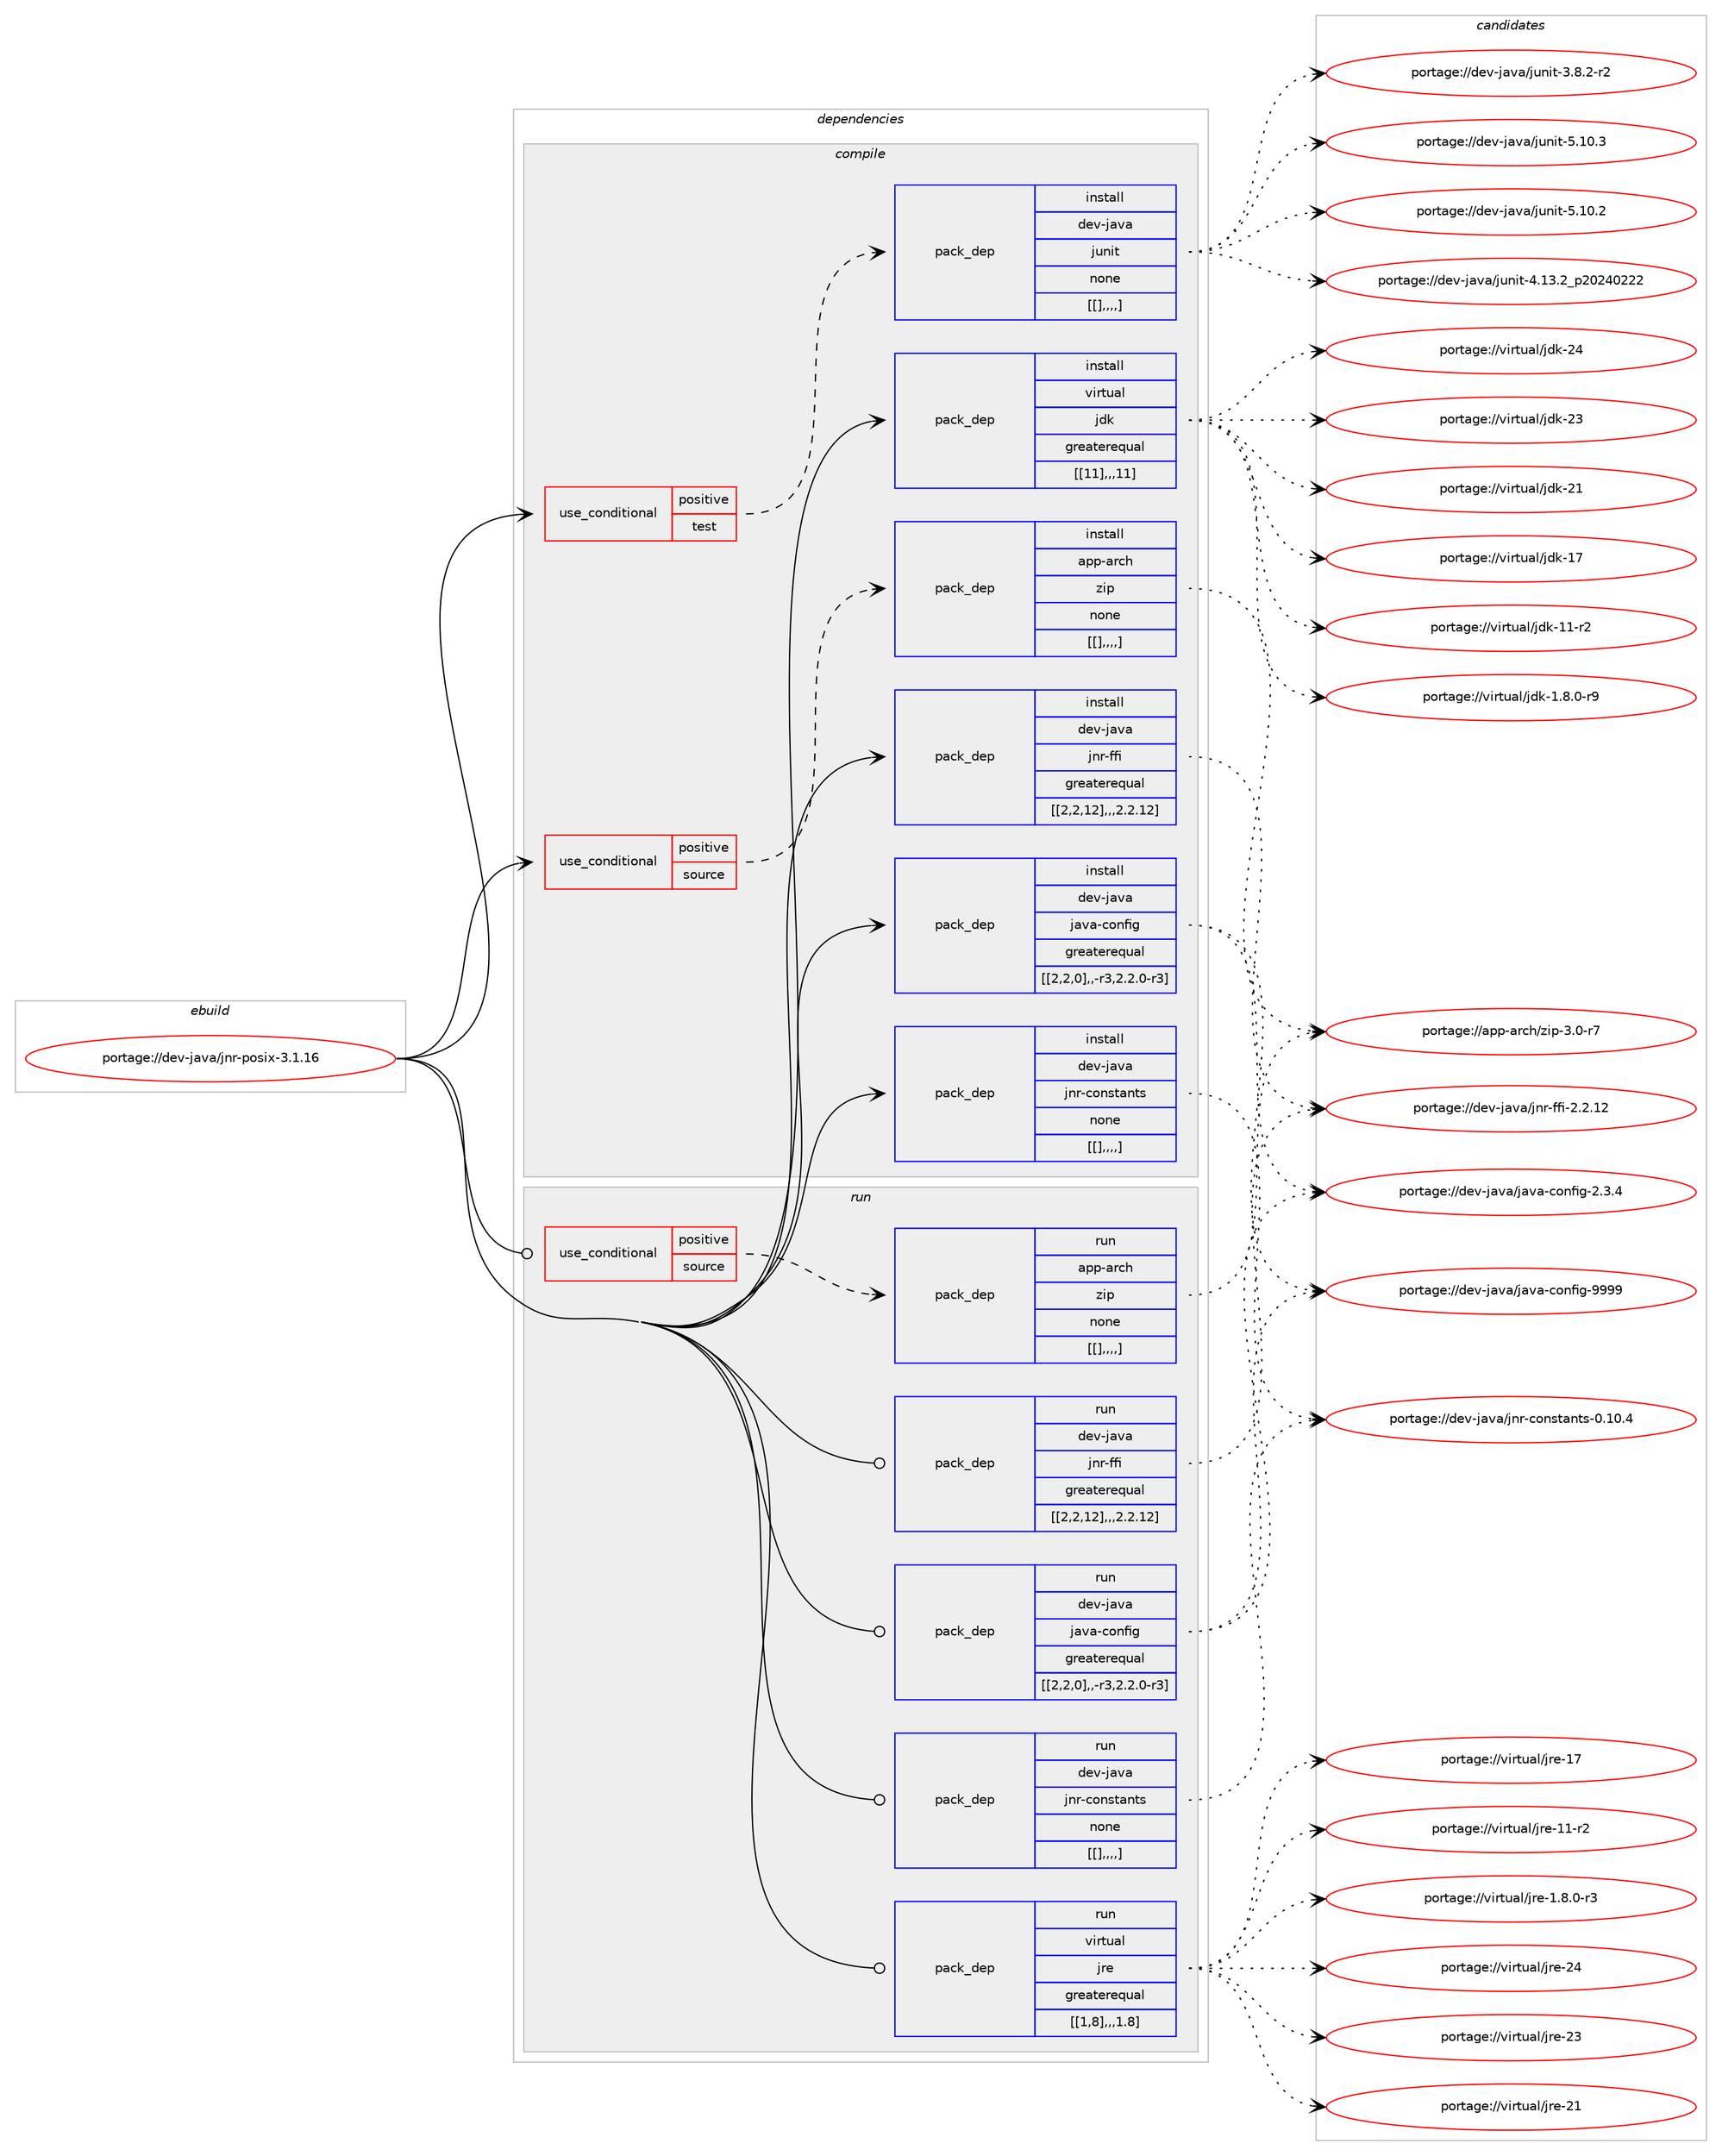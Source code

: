 digraph prolog {

# *************
# Graph options
# *************

newrank=true;
concentrate=true;
compound=true;
graph [rankdir=LR,fontname=Helvetica,fontsize=10,ranksep=1.5];#, ranksep=2.5, nodesep=0.2];
edge  [arrowhead=vee];
node  [fontname=Helvetica,fontsize=10];

# **********
# The ebuild
# **********

subgraph cluster_leftcol {
color=gray;
label=<<i>ebuild</i>>;
id [label="portage://dev-java/jnr-posix-3.1.16", color=red, width=4, href="../dev-java/jnr-posix-3.1.16.svg"];
}

# ****************
# The dependencies
# ****************

subgraph cluster_midcol {
color=gray;
label=<<i>dependencies</i>>;
subgraph cluster_compile {
fillcolor="#eeeeee";
style=filled;
label=<<i>compile</i>>;
subgraph cond22719 {
dependency95817 [label=<<TABLE BORDER="0" CELLBORDER="1" CELLSPACING="0" CELLPADDING="4"><TR><TD ROWSPAN="3" CELLPADDING="10">use_conditional</TD></TR><TR><TD>positive</TD></TR><TR><TD>source</TD></TR></TABLE>>, shape=none, color=red];
subgraph pack72050 {
dependency95818 [label=<<TABLE BORDER="0" CELLBORDER="1" CELLSPACING="0" CELLPADDING="4" WIDTH="220"><TR><TD ROWSPAN="6" CELLPADDING="30">pack_dep</TD></TR><TR><TD WIDTH="110">install</TD></TR><TR><TD>app-arch</TD></TR><TR><TD>zip</TD></TR><TR><TD>none</TD></TR><TR><TD>[[],,,,]</TD></TR></TABLE>>, shape=none, color=blue];
}
dependency95817:e -> dependency95818:w [weight=20,style="dashed",arrowhead="vee"];
}
id:e -> dependency95817:w [weight=20,style="solid",arrowhead="vee"];
subgraph cond22720 {
dependency95819 [label=<<TABLE BORDER="0" CELLBORDER="1" CELLSPACING="0" CELLPADDING="4"><TR><TD ROWSPAN="3" CELLPADDING="10">use_conditional</TD></TR><TR><TD>positive</TD></TR><TR><TD>test</TD></TR></TABLE>>, shape=none, color=red];
subgraph pack72051 {
dependency95820 [label=<<TABLE BORDER="0" CELLBORDER="1" CELLSPACING="0" CELLPADDING="4" WIDTH="220"><TR><TD ROWSPAN="6" CELLPADDING="30">pack_dep</TD></TR><TR><TD WIDTH="110">install</TD></TR><TR><TD>dev-java</TD></TR><TR><TD>junit</TD></TR><TR><TD>none</TD></TR><TR><TD>[[],,,,]</TD></TR></TABLE>>, shape=none, color=blue];
}
dependency95819:e -> dependency95820:w [weight=20,style="dashed",arrowhead="vee"];
}
id:e -> dependency95819:w [weight=20,style="solid",arrowhead="vee"];
subgraph pack72052 {
dependency95821 [label=<<TABLE BORDER="0" CELLBORDER="1" CELLSPACING="0" CELLPADDING="4" WIDTH="220"><TR><TD ROWSPAN="6" CELLPADDING="30">pack_dep</TD></TR><TR><TD WIDTH="110">install</TD></TR><TR><TD>dev-java</TD></TR><TR><TD>java-config</TD></TR><TR><TD>greaterequal</TD></TR><TR><TD>[[2,2,0],,-r3,2.2.0-r3]</TD></TR></TABLE>>, shape=none, color=blue];
}
id:e -> dependency95821:w [weight=20,style="solid",arrowhead="vee"];
subgraph pack72053 {
dependency95822 [label=<<TABLE BORDER="0" CELLBORDER="1" CELLSPACING="0" CELLPADDING="4" WIDTH="220"><TR><TD ROWSPAN="6" CELLPADDING="30">pack_dep</TD></TR><TR><TD WIDTH="110">install</TD></TR><TR><TD>dev-java</TD></TR><TR><TD>jnr-constants</TD></TR><TR><TD>none</TD></TR><TR><TD>[[],,,,]</TD></TR></TABLE>>, shape=none, color=blue];
}
id:e -> dependency95822:w [weight=20,style="solid",arrowhead="vee"];
subgraph pack72054 {
dependency95823 [label=<<TABLE BORDER="0" CELLBORDER="1" CELLSPACING="0" CELLPADDING="4" WIDTH="220"><TR><TD ROWSPAN="6" CELLPADDING="30">pack_dep</TD></TR><TR><TD WIDTH="110">install</TD></TR><TR><TD>dev-java</TD></TR><TR><TD>jnr-ffi</TD></TR><TR><TD>greaterequal</TD></TR><TR><TD>[[2,2,12],,,2.2.12]</TD></TR></TABLE>>, shape=none, color=blue];
}
id:e -> dependency95823:w [weight=20,style="solid",arrowhead="vee"];
subgraph pack72055 {
dependency95824 [label=<<TABLE BORDER="0" CELLBORDER="1" CELLSPACING="0" CELLPADDING="4" WIDTH="220"><TR><TD ROWSPAN="6" CELLPADDING="30">pack_dep</TD></TR><TR><TD WIDTH="110">install</TD></TR><TR><TD>virtual</TD></TR><TR><TD>jdk</TD></TR><TR><TD>greaterequal</TD></TR><TR><TD>[[11],,,11]</TD></TR></TABLE>>, shape=none, color=blue];
}
id:e -> dependency95824:w [weight=20,style="solid",arrowhead="vee"];
}
subgraph cluster_compileandrun {
fillcolor="#eeeeee";
style=filled;
label=<<i>compile and run</i>>;
}
subgraph cluster_run {
fillcolor="#eeeeee";
style=filled;
label=<<i>run</i>>;
subgraph cond22721 {
dependency95825 [label=<<TABLE BORDER="0" CELLBORDER="1" CELLSPACING="0" CELLPADDING="4"><TR><TD ROWSPAN="3" CELLPADDING="10">use_conditional</TD></TR><TR><TD>positive</TD></TR><TR><TD>source</TD></TR></TABLE>>, shape=none, color=red];
subgraph pack72056 {
dependency95826 [label=<<TABLE BORDER="0" CELLBORDER="1" CELLSPACING="0" CELLPADDING="4" WIDTH="220"><TR><TD ROWSPAN="6" CELLPADDING="30">pack_dep</TD></TR><TR><TD WIDTH="110">run</TD></TR><TR><TD>app-arch</TD></TR><TR><TD>zip</TD></TR><TR><TD>none</TD></TR><TR><TD>[[],,,,]</TD></TR></TABLE>>, shape=none, color=blue];
}
dependency95825:e -> dependency95826:w [weight=20,style="dashed",arrowhead="vee"];
}
id:e -> dependency95825:w [weight=20,style="solid",arrowhead="odot"];
subgraph pack72057 {
dependency95827 [label=<<TABLE BORDER="0" CELLBORDER="1" CELLSPACING="0" CELLPADDING="4" WIDTH="220"><TR><TD ROWSPAN="6" CELLPADDING="30">pack_dep</TD></TR><TR><TD WIDTH="110">run</TD></TR><TR><TD>dev-java</TD></TR><TR><TD>java-config</TD></TR><TR><TD>greaterequal</TD></TR><TR><TD>[[2,2,0],,-r3,2.2.0-r3]</TD></TR></TABLE>>, shape=none, color=blue];
}
id:e -> dependency95827:w [weight=20,style="solid",arrowhead="odot"];
subgraph pack72058 {
dependency95828 [label=<<TABLE BORDER="0" CELLBORDER="1" CELLSPACING="0" CELLPADDING="4" WIDTH="220"><TR><TD ROWSPAN="6" CELLPADDING="30">pack_dep</TD></TR><TR><TD WIDTH="110">run</TD></TR><TR><TD>dev-java</TD></TR><TR><TD>jnr-constants</TD></TR><TR><TD>none</TD></TR><TR><TD>[[],,,,]</TD></TR></TABLE>>, shape=none, color=blue];
}
id:e -> dependency95828:w [weight=20,style="solid",arrowhead="odot"];
subgraph pack72059 {
dependency95829 [label=<<TABLE BORDER="0" CELLBORDER="1" CELLSPACING="0" CELLPADDING="4" WIDTH="220"><TR><TD ROWSPAN="6" CELLPADDING="30">pack_dep</TD></TR><TR><TD WIDTH="110">run</TD></TR><TR><TD>dev-java</TD></TR><TR><TD>jnr-ffi</TD></TR><TR><TD>greaterequal</TD></TR><TR><TD>[[2,2,12],,,2.2.12]</TD></TR></TABLE>>, shape=none, color=blue];
}
id:e -> dependency95829:w [weight=20,style="solid",arrowhead="odot"];
subgraph pack72060 {
dependency95830 [label=<<TABLE BORDER="0" CELLBORDER="1" CELLSPACING="0" CELLPADDING="4" WIDTH="220"><TR><TD ROWSPAN="6" CELLPADDING="30">pack_dep</TD></TR><TR><TD WIDTH="110">run</TD></TR><TR><TD>virtual</TD></TR><TR><TD>jre</TD></TR><TR><TD>greaterequal</TD></TR><TR><TD>[[1,8],,,1.8]</TD></TR></TABLE>>, shape=none, color=blue];
}
id:e -> dependency95830:w [weight=20,style="solid",arrowhead="odot"];
}
}

# **************
# The candidates
# **************

subgraph cluster_choices {
rank=same;
color=gray;
label=<<i>candidates</i>>;

subgraph choice72050 {
color=black;
nodesep=1;
choice9711211245971149910447122105112455146484511455 [label="portage://app-arch/zip-3.0-r7", color=red, width=4,href="../app-arch/zip-3.0-r7.svg"];
dependency95818:e -> choice9711211245971149910447122105112455146484511455:w [style=dotted,weight="100"];
}
subgraph choice72051 {
color=black;
nodesep=1;
choice1001011184510697118974710611711010511645534649484651 [label="portage://dev-java/junit-5.10.3", color=red, width=4,href="../dev-java/junit-5.10.3.svg"];
choice1001011184510697118974710611711010511645534649484650 [label="portage://dev-java/junit-5.10.2", color=red, width=4,href="../dev-java/junit-5.10.2.svg"];
choice1001011184510697118974710611711010511645524649514650951125048505248505050 [label="portage://dev-java/junit-4.13.2_p20240222", color=red, width=4,href="../dev-java/junit-4.13.2_p20240222.svg"];
choice100101118451069711897471061171101051164551465646504511450 [label="portage://dev-java/junit-3.8.2-r2", color=red, width=4,href="../dev-java/junit-3.8.2-r2.svg"];
dependency95820:e -> choice1001011184510697118974710611711010511645534649484651:w [style=dotted,weight="100"];
dependency95820:e -> choice1001011184510697118974710611711010511645534649484650:w [style=dotted,weight="100"];
dependency95820:e -> choice1001011184510697118974710611711010511645524649514650951125048505248505050:w [style=dotted,weight="100"];
dependency95820:e -> choice100101118451069711897471061171101051164551465646504511450:w [style=dotted,weight="100"];
}
subgraph choice72052 {
color=black;
nodesep=1;
choice10010111845106971189747106971189745991111101021051034557575757 [label="portage://dev-java/java-config-9999", color=red, width=4,href="../dev-java/java-config-9999.svg"];
choice1001011184510697118974710697118974599111110102105103455046514652 [label="portage://dev-java/java-config-2.3.4", color=red, width=4,href="../dev-java/java-config-2.3.4.svg"];
dependency95821:e -> choice10010111845106971189747106971189745991111101021051034557575757:w [style=dotted,weight="100"];
dependency95821:e -> choice1001011184510697118974710697118974599111110102105103455046514652:w [style=dotted,weight="100"];
}
subgraph choice72053 {
color=black;
nodesep=1;
choice1001011184510697118974710611011445991111101151169711011611545484649484652 [label="portage://dev-java/jnr-constants-0.10.4", color=red, width=4,href="../dev-java/jnr-constants-0.10.4.svg"];
dependency95822:e -> choice1001011184510697118974710611011445991111101151169711011611545484649484652:w [style=dotted,weight="100"];
}
subgraph choice72054 {
color=black;
nodesep=1;
choice100101118451069711897471061101144510210210545504650464950 [label="portage://dev-java/jnr-ffi-2.2.12", color=red, width=4,href="../dev-java/jnr-ffi-2.2.12.svg"];
dependency95823:e -> choice100101118451069711897471061101144510210210545504650464950:w [style=dotted,weight="100"];
}
subgraph choice72055 {
color=black;
nodesep=1;
choice1181051141161179710847106100107455052 [label="portage://virtual/jdk-24", color=red, width=4,href="../virtual/jdk-24.svg"];
choice1181051141161179710847106100107455051 [label="portage://virtual/jdk-23", color=red, width=4,href="../virtual/jdk-23.svg"];
choice1181051141161179710847106100107455049 [label="portage://virtual/jdk-21", color=red, width=4,href="../virtual/jdk-21.svg"];
choice1181051141161179710847106100107454955 [label="portage://virtual/jdk-17", color=red, width=4,href="../virtual/jdk-17.svg"];
choice11810511411611797108471061001074549494511450 [label="portage://virtual/jdk-11-r2", color=red, width=4,href="../virtual/jdk-11-r2.svg"];
choice11810511411611797108471061001074549465646484511457 [label="portage://virtual/jdk-1.8.0-r9", color=red, width=4,href="../virtual/jdk-1.8.0-r9.svg"];
dependency95824:e -> choice1181051141161179710847106100107455052:w [style=dotted,weight="100"];
dependency95824:e -> choice1181051141161179710847106100107455051:w [style=dotted,weight="100"];
dependency95824:e -> choice1181051141161179710847106100107455049:w [style=dotted,weight="100"];
dependency95824:e -> choice1181051141161179710847106100107454955:w [style=dotted,weight="100"];
dependency95824:e -> choice11810511411611797108471061001074549494511450:w [style=dotted,weight="100"];
dependency95824:e -> choice11810511411611797108471061001074549465646484511457:w [style=dotted,weight="100"];
}
subgraph choice72056 {
color=black;
nodesep=1;
choice9711211245971149910447122105112455146484511455 [label="portage://app-arch/zip-3.0-r7", color=red, width=4,href="../app-arch/zip-3.0-r7.svg"];
dependency95826:e -> choice9711211245971149910447122105112455146484511455:w [style=dotted,weight="100"];
}
subgraph choice72057 {
color=black;
nodesep=1;
choice10010111845106971189747106971189745991111101021051034557575757 [label="portage://dev-java/java-config-9999", color=red, width=4,href="../dev-java/java-config-9999.svg"];
choice1001011184510697118974710697118974599111110102105103455046514652 [label="portage://dev-java/java-config-2.3.4", color=red, width=4,href="../dev-java/java-config-2.3.4.svg"];
dependency95827:e -> choice10010111845106971189747106971189745991111101021051034557575757:w [style=dotted,weight="100"];
dependency95827:e -> choice1001011184510697118974710697118974599111110102105103455046514652:w [style=dotted,weight="100"];
}
subgraph choice72058 {
color=black;
nodesep=1;
choice1001011184510697118974710611011445991111101151169711011611545484649484652 [label="portage://dev-java/jnr-constants-0.10.4", color=red, width=4,href="../dev-java/jnr-constants-0.10.4.svg"];
dependency95828:e -> choice1001011184510697118974710611011445991111101151169711011611545484649484652:w [style=dotted,weight="100"];
}
subgraph choice72059 {
color=black;
nodesep=1;
choice100101118451069711897471061101144510210210545504650464950 [label="portage://dev-java/jnr-ffi-2.2.12", color=red, width=4,href="../dev-java/jnr-ffi-2.2.12.svg"];
dependency95829:e -> choice100101118451069711897471061101144510210210545504650464950:w [style=dotted,weight="100"];
}
subgraph choice72060 {
color=black;
nodesep=1;
choice1181051141161179710847106114101455052 [label="portage://virtual/jre-24", color=red, width=4,href="../virtual/jre-24.svg"];
choice1181051141161179710847106114101455051 [label="portage://virtual/jre-23", color=red, width=4,href="../virtual/jre-23.svg"];
choice1181051141161179710847106114101455049 [label="portage://virtual/jre-21", color=red, width=4,href="../virtual/jre-21.svg"];
choice1181051141161179710847106114101454955 [label="portage://virtual/jre-17", color=red, width=4,href="../virtual/jre-17.svg"];
choice11810511411611797108471061141014549494511450 [label="portage://virtual/jre-11-r2", color=red, width=4,href="../virtual/jre-11-r2.svg"];
choice11810511411611797108471061141014549465646484511451 [label="portage://virtual/jre-1.8.0-r3", color=red, width=4,href="../virtual/jre-1.8.0-r3.svg"];
dependency95830:e -> choice1181051141161179710847106114101455052:w [style=dotted,weight="100"];
dependency95830:e -> choice1181051141161179710847106114101455051:w [style=dotted,weight="100"];
dependency95830:e -> choice1181051141161179710847106114101455049:w [style=dotted,weight="100"];
dependency95830:e -> choice1181051141161179710847106114101454955:w [style=dotted,weight="100"];
dependency95830:e -> choice11810511411611797108471061141014549494511450:w [style=dotted,weight="100"];
dependency95830:e -> choice11810511411611797108471061141014549465646484511451:w [style=dotted,weight="100"];
}
}

}
